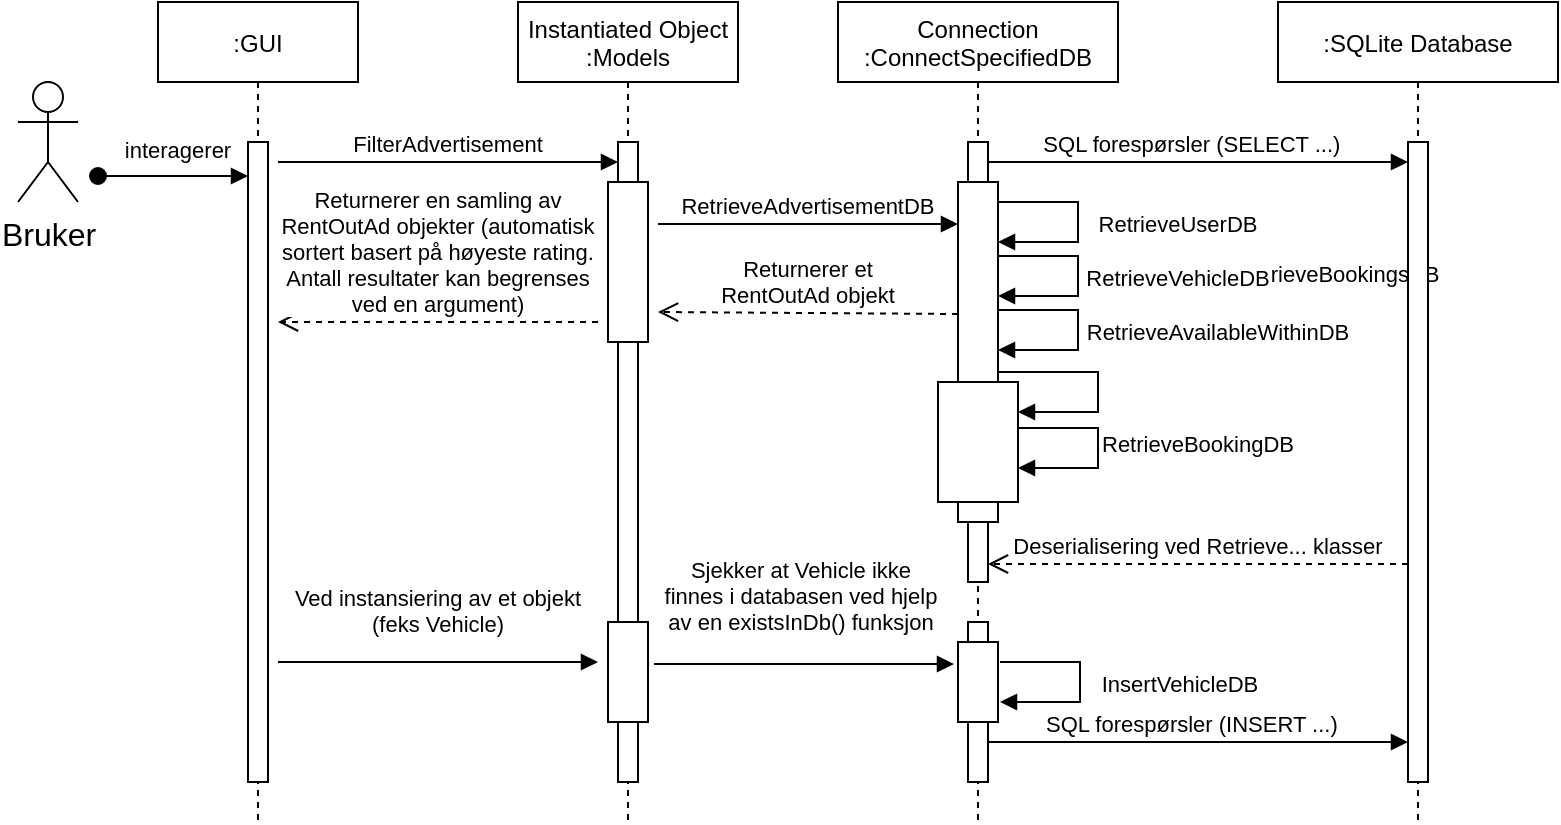 <mxfile version="20.3.0" type="device"><diagram id="kgpKYQtTHZ0yAKxKKP6v" name="Page-1"><mxGraphModel dx="1385" dy="721" grid="1" gridSize="10" guides="1" tooltips="1" connect="1" arrows="1" fold="1" page="1" pageScale="1" pageWidth="850" pageHeight="1100" math="0" shadow="0"><root><mxCell id="0"/><mxCell id="1" parent="0"/><mxCell id="3nuBFxr9cyL0pnOWT2aG-1" value=":GUI" style="shape=umlLifeline;perimeter=lifelinePerimeter;container=1;collapsible=0;recursiveResize=0;rounded=0;shadow=0;strokeWidth=1;" parent="1" vertex="1"><mxGeometry x="120" y="80" width="100" height="410" as="geometry"/></mxCell><mxCell id="3nuBFxr9cyL0pnOWT2aG-2" value="" style="points=[];perimeter=orthogonalPerimeter;rounded=0;shadow=0;strokeWidth=1;" parent="3nuBFxr9cyL0pnOWT2aG-1" vertex="1"><mxGeometry x="45" y="70" width="10" height="320" as="geometry"/></mxCell><mxCell id="3nuBFxr9cyL0pnOWT2aG-3" value="interagerer" style="verticalAlign=bottom;startArrow=oval;endArrow=block;startSize=8;shadow=0;strokeWidth=1;rounded=0;" parent="3nuBFxr9cyL0pnOWT2aG-1" edge="1"><mxGeometry x="0.067" y="4" relative="1" as="geometry"><mxPoint x="-30" y="87" as="sourcePoint"/><mxPoint x="45" y="87" as="targetPoint"/><Array as="points"><mxPoint x="10" y="87"/></Array><mxPoint as="offset"/></mxGeometry></mxCell><mxCell id="3nuBFxr9cyL0pnOWT2aG-5" value="Instantiated Object&#10;:Models" style="shape=umlLifeline;perimeter=lifelinePerimeter;container=1;collapsible=0;recursiveResize=0;rounded=0;shadow=0;strokeWidth=1;" parent="1" vertex="1"><mxGeometry x="300" y="80" width="110" height="410" as="geometry"/></mxCell><mxCell id="3nuBFxr9cyL0pnOWT2aG-6" value="" style="points=[];perimeter=orthogonalPerimeter;rounded=0;shadow=0;strokeWidth=1;" parent="3nuBFxr9cyL0pnOWT2aG-5" vertex="1"><mxGeometry x="50" y="70" width="10" height="320" as="geometry"/></mxCell><mxCell id="-4hc-YEdrkTBgkO2iOvH-19" value="" style="rounded=0;whiteSpace=wrap;html=1;fontSize=16;" vertex="1" parent="3nuBFxr9cyL0pnOWT2aG-5"><mxGeometry x="45" y="90" width="20" height="80" as="geometry"/></mxCell><mxCell id="-4hc-YEdrkTBgkO2iOvH-42" value="" style="rounded=0;whiteSpace=wrap;html=1;fontSize=16;" vertex="1" parent="3nuBFxr9cyL0pnOWT2aG-5"><mxGeometry x="45" y="310" width="20" height="50" as="geometry"/></mxCell><mxCell id="-4hc-YEdrkTBgkO2iOvH-1" value="Connection&#10;:ConnectSpecifiedDB" style="shape=umlLifeline;perimeter=lifelinePerimeter;container=1;collapsible=0;recursiveResize=0;rounded=0;shadow=0;strokeWidth=1;" vertex="1" parent="1"><mxGeometry x="460" y="80" width="140" height="410" as="geometry"/></mxCell><mxCell id="-4hc-YEdrkTBgkO2iOvH-2" value="" style="points=[];perimeter=orthogonalPerimeter;rounded=0;shadow=0;strokeWidth=1;" vertex="1" parent="-4hc-YEdrkTBgkO2iOvH-1"><mxGeometry x="65" y="70" width="10" height="220" as="geometry"/></mxCell><mxCell id="-4hc-YEdrkTBgkO2iOvH-24" value="" style="rounded=0;whiteSpace=wrap;html=1;fontSize=16;" vertex="1" parent="-4hc-YEdrkTBgkO2iOvH-1"><mxGeometry x="60" y="90" width="20" height="170" as="geometry"/></mxCell><mxCell id="-4hc-YEdrkTBgkO2iOvH-32" value="" style="rounded=0;whiteSpace=wrap;html=1;fontSize=16;" vertex="1" parent="-4hc-YEdrkTBgkO2iOvH-1"><mxGeometry x="50" y="190" width="40" height="60" as="geometry"/></mxCell><mxCell id="-4hc-YEdrkTBgkO2iOvH-35" value="RetrieveBookingsDB" style="verticalAlign=bottom;endArrow=block;shadow=0;strokeWidth=1;rounded=0;" edge="1" parent="-4hc-YEdrkTBgkO2iOvH-1"><mxGeometry x="0.273" y="-60" relative="1" as="geometry"><mxPoint x="80" y="185" as="sourcePoint"/><mxPoint x="90" y="205" as="targetPoint"/><Array as="points"><mxPoint x="130" y="185"/><mxPoint x="130" y="205"/></Array><mxPoint x="120" as="offset"/></mxGeometry></mxCell><mxCell id="-4hc-YEdrkTBgkO2iOvH-20" value="Returnerer et&#10;RentOutAd objekt" style="verticalAlign=bottom;endArrow=open;dashed=1;endSize=8;shadow=0;strokeWidth=1;rounded=0;" edge="1" parent="-4hc-YEdrkTBgkO2iOvH-1"><mxGeometry relative="1" as="geometry"><mxPoint x="-90" y="155" as="targetPoint"/><mxPoint x="60" y="156" as="sourcePoint"/></mxGeometry></mxCell><mxCell id="-4hc-YEdrkTBgkO2iOvH-40" value="" style="points=[];perimeter=orthogonalPerimeter;rounded=0;shadow=0;strokeWidth=1;" vertex="1" parent="-4hc-YEdrkTBgkO2iOvH-1"><mxGeometry x="65" y="310" width="10" height="80" as="geometry"/></mxCell><mxCell id="-4hc-YEdrkTBgkO2iOvH-47" value="" style="rounded=0;whiteSpace=wrap;html=1;fontSize=16;" vertex="1" parent="-4hc-YEdrkTBgkO2iOvH-1"><mxGeometry x="60" y="320" width="20" height="40" as="geometry"/></mxCell><mxCell id="-4hc-YEdrkTBgkO2iOvH-4" value=":SQLite Database" style="shape=umlLifeline;perimeter=lifelinePerimeter;container=1;collapsible=0;recursiveResize=0;rounded=0;shadow=0;strokeWidth=1;" vertex="1" parent="1"><mxGeometry x="680" y="80" width="140" height="410" as="geometry"/></mxCell><mxCell id="-4hc-YEdrkTBgkO2iOvH-5" value="" style="points=[];perimeter=orthogonalPerimeter;rounded=0;shadow=0;strokeWidth=1;" vertex="1" parent="-4hc-YEdrkTBgkO2iOvH-4"><mxGeometry x="65" y="70" width="10" height="320" as="geometry"/></mxCell><mxCell id="-4hc-YEdrkTBgkO2iOvH-38" value="Deserialisering ved Retrieve... klasser" style="verticalAlign=bottom;endArrow=open;dashed=1;endSize=8;shadow=0;strokeWidth=1;rounded=0;" edge="1" parent="-4hc-YEdrkTBgkO2iOvH-4" target="-4hc-YEdrkTBgkO2iOvH-2"><mxGeometry relative="1" as="geometry"><mxPoint x="-85" y="280" as="targetPoint"/><mxPoint x="65" y="281" as="sourcePoint"/></mxGeometry></mxCell><mxCell id="-4hc-YEdrkTBgkO2iOvH-7" value="Bruker" style="shape=umlActor;verticalLabelPosition=bottom;verticalAlign=top;html=1;outlineConnect=0;fontSize=16;" vertex="1" parent="1"><mxGeometry x="50" y="120" width="30" height="60" as="geometry"/></mxCell><mxCell id="-4hc-YEdrkTBgkO2iOvH-18" value="SQL forespørsler (SELECT ...)  " style="verticalAlign=bottom;endArrow=block;shadow=0;strokeWidth=1;rounded=0;" edge="1" parent="1" source="-4hc-YEdrkTBgkO2iOvH-2" target="-4hc-YEdrkTBgkO2iOvH-5"><mxGeometry relative="1" as="geometry"><mxPoint x="370" y="250" as="sourcePoint"/><mxPoint x="715" y="250" as="targetPoint"/><Array as="points"><mxPoint x="640" y="160"/></Array><mxPoint as="offset"/></mxGeometry></mxCell><mxCell id="-4hc-YEdrkTBgkO2iOvH-22" value="FilterAdvertisement" style="verticalAlign=bottom;endArrow=block;shadow=0;strokeWidth=1;rounded=0;" edge="1" parent="1"><mxGeometry relative="1" as="geometry"><mxPoint x="180" y="160" as="sourcePoint"/><mxPoint x="350" y="160" as="targetPoint"/><Array as="points"><mxPoint x="285" y="160"/></Array><mxPoint as="offset"/></mxGeometry></mxCell><mxCell id="-4hc-YEdrkTBgkO2iOvH-23" value="RetrieveAdvertisementDB" style="verticalAlign=bottom;endArrow=block;shadow=0;strokeWidth=1;rounded=0;" edge="1" parent="1"><mxGeometry relative="1" as="geometry"><mxPoint x="370" y="191" as="sourcePoint"/><mxPoint x="520" y="191" as="targetPoint"/><Array as="points"><mxPoint x="475" y="191"/></Array><mxPoint as="offset"/></mxGeometry></mxCell><mxCell id="-4hc-YEdrkTBgkO2iOvH-29" value="RetrieveUserDB" style="verticalAlign=bottom;endArrow=block;shadow=0;strokeWidth=1;rounded=0;" edge="1" parent="1"><mxGeometry x="0.2" y="-50" relative="1" as="geometry"><mxPoint x="540" y="180" as="sourcePoint"/><mxPoint x="540" y="200" as="targetPoint"/><Array as="points"><mxPoint x="580" y="180"/><mxPoint x="580" y="200"/></Array><mxPoint x="50" y="50" as="offset"/></mxGeometry></mxCell><mxCell id="-4hc-YEdrkTBgkO2iOvH-30" value="RetrieveVehicleDB" style="verticalAlign=bottom;endArrow=block;shadow=0;strokeWidth=1;rounded=0;" edge="1" parent="1"><mxGeometry x="0.2" y="-50" relative="1" as="geometry"><mxPoint x="540" y="207" as="sourcePoint"/><mxPoint x="540" y="227" as="targetPoint"/><Array as="points"><mxPoint x="580" y="207"/><mxPoint x="580" y="227"/></Array><mxPoint x="50" y="50" as="offset"/></mxGeometry></mxCell><mxCell id="-4hc-YEdrkTBgkO2iOvH-31" value="RetrieveAvailableWithinDB" style="verticalAlign=bottom;endArrow=block;shadow=0;strokeWidth=1;rounded=0;" edge="1" parent="1"><mxGeometry x="0.2" y="-70" relative="1" as="geometry"><mxPoint x="540" y="234" as="sourcePoint"/><mxPoint x="540" y="254" as="targetPoint"/><Array as="points"><mxPoint x="580" y="234"/><mxPoint x="580" y="254"/></Array><mxPoint x="70" y="70" as="offset"/></mxGeometry></mxCell><mxCell id="-4hc-YEdrkTBgkO2iOvH-36" value="RetrieveBookingDB" style="verticalAlign=bottom;endArrow=block;shadow=0;strokeWidth=1;rounded=0;" edge="1" parent="1"><mxGeometry x="0.14" y="50" relative="1" as="geometry"><mxPoint x="550" y="293" as="sourcePoint"/><mxPoint x="550" y="313" as="targetPoint"/><Array as="points"><mxPoint x="590" y="293"/><mxPoint x="590" y="313"/></Array><mxPoint as="offset"/></mxGeometry></mxCell><mxCell id="-4hc-YEdrkTBgkO2iOvH-37" value="Returnerer en samling av &#10;RentOutAd objekter (automatisk &#10;sortert basert på høyeste rating. &#10;Antall resultater kan begrenses &#10;ved en argument)" style="verticalAlign=bottom;endArrow=open;dashed=1;endSize=8;shadow=0;strokeWidth=1;rounded=0;" edge="1" parent="1"><mxGeometry relative="1" as="geometry"><mxPoint x="180" y="240" as="targetPoint"/><mxPoint x="340" y="240" as="sourcePoint"/></mxGeometry></mxCell><mxCell id="-4hc-YEdrkTBgkO2iOvH-41" value="Ved instansiering av et objekt&#10;(feks Vehicle)" style="verticalAlign=bottom;endArrow=block;shadow=0;strokeWidth=1;rounded=0;" edge="1" parent="1"><mxGeometry y="10" relative="1" as="geometry"><mxPoint x="180" y="410" as="sourcePoint"/><mxPoint x="340" y="410" as="targetPoint"/><Array as="points"><mxPoint x="285" y="410"/></Array><mxPoint as="offset"/></mxGeometry></mxCell><mxCell id="-4hc-YEdrkTBgkO2iOvH-44" value="Sjekker at Vehicle ikke &#10;finnes i databasen ved hjelp &#10;av en existsInDb() funksjon" style="verticalAlign=bottom;endArrow=block;shadow=0;strokeWidth=1;rounded=0;" edge="1" parent="1"><mxGeometry x="-0.022" y="12" relative="1" as="geometry"><mxPoint x="368" y="411" as="sourcePoint"/><mxPoint x="518" y="411" as="targetPoint"/><Array as="points"><mxPoint x="476" y="411"/></Array><mxPoint as="offset"/></mxGeometry></mxCell><mxCell id="-4hc-YEdrkTBgkO2iOvH-48" value="InsertVehicleDB" style="verticalAlign=bottom;endArrow=block;shadow=0;strokeWidth=1;rounded=0;" edge="1" parent="1"><mxGeometry x="0.2" y="-50" relative="1" as="geometry"><mxPoint x="541" y="410" as="sourcePoint"/><mxPoint x="541" y="430" as="targetPoint"/><Array as="points"><mxPoint x="581" y="410"/><mxPoint x="581" y="430"/></Array><mxPoint x="50" y="50" as="offset"/></mxGeometry></mxCell><mxCell id="-4hc-YEdrkTBgkO2iOvH-49" value="SQL forespørsler (INSERT ...)  " style="verticalAlign=bottom;endArrow=block;shadow=0;strokeWidth=1;rounded=0;" edge="1" parent="1"><mxGeometry relative="1" as="geometry"><mxPoint x="535" y="450" as="sourcePoint"/><mxPoint x="745" y="450" as="targetPoint"/><Array as="points"><mxPoint x="640" y="450"/></Array><mxPoint as="offset"/></mxGeometry></mxCell></root></mxGraphModel></diagram></mxfile>